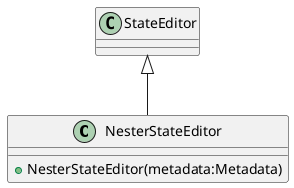 @startuml
class NesterStateEditor {
    + NesterStateEditor(metadata:Metadata)
}
StateEditor <|-- NesterStateEditor
@enduml
